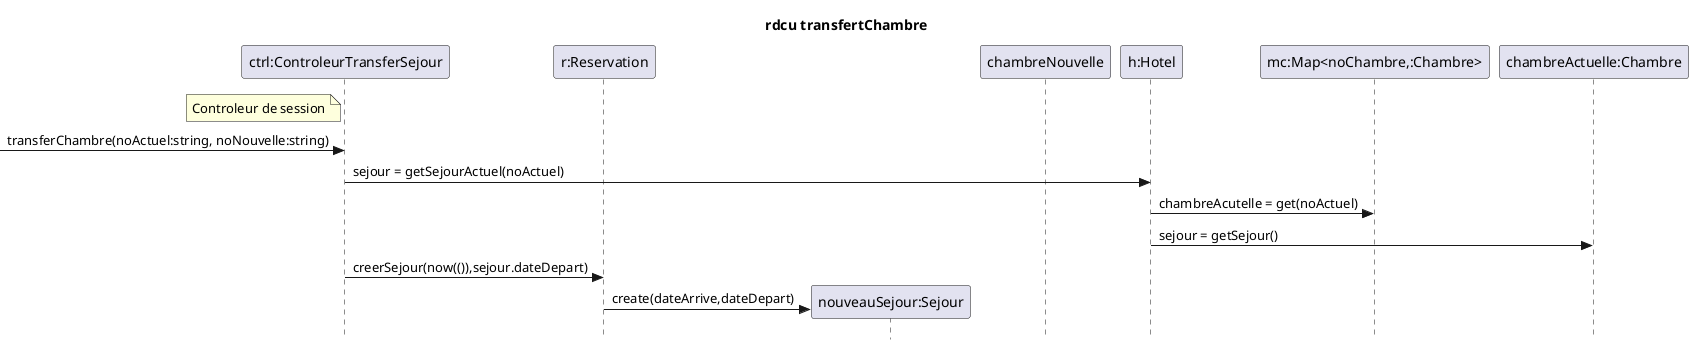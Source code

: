 @startuml
skinparam Style strictuml
participant "ctrl:ControleurTransferSejour" as ctrl 
participant "r:Reservation" as r
participant "nouveauSejour:Sejour" as ns
participant "chambreNouvelle" as cn 
participant "h:Hotel" as h
participant "mc:Map<noChambre,:Chambre>" as mc 
participant "chambreActuelle:Chambre" as ca 

title rdcu transfertChambre

note left of ctrl: Controleur de session
 -> ctrl : transferChambre(noActuel:string, noNouvelle:string)

ctrl->h: sejour = getSejourActuel(noActuel)
h->mc: chambreAcutelle = get(noActuel)
h->ca: sejour = getSejour()

ctrl->r: creerSejour(now(()),sejour.dateDepart)

 r-> ns **: create(dateArrive,dateDepart)



@enduml
